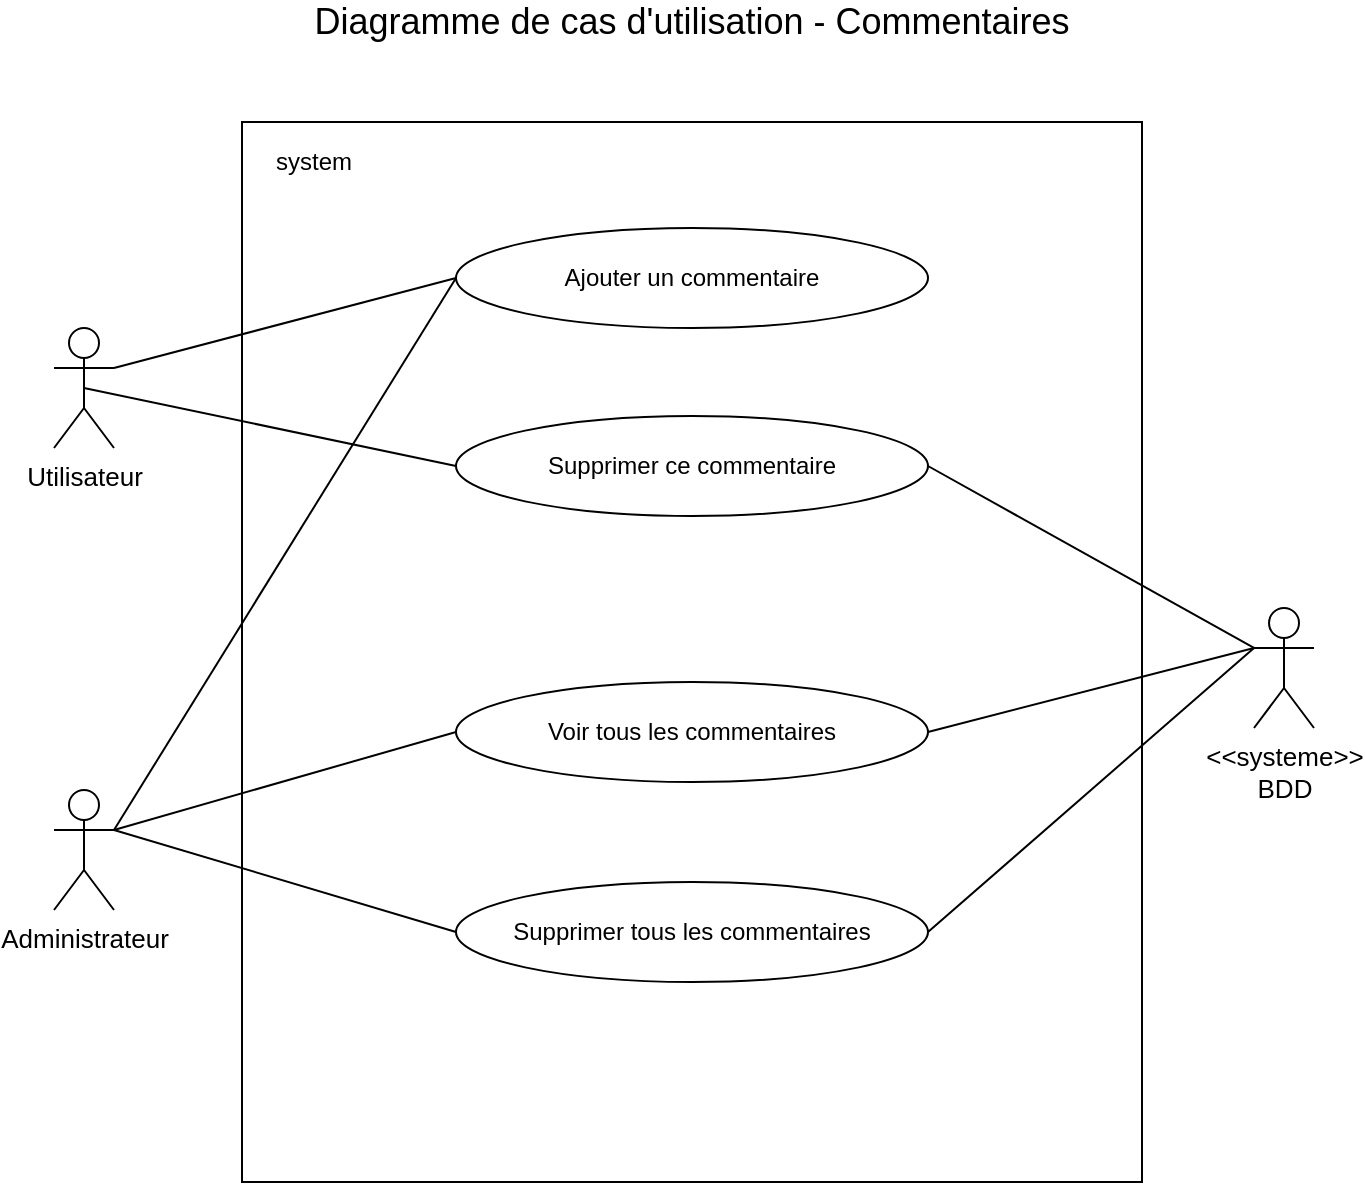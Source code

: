 <mxfile version="17.2.4" type="device"><diagram id="zuO5a0pV6wIuK_RfLabL" name="Page-1"><mxGraphModel dx="1102" dy="865" grid="1" gridSize="10" guides="1" tooltips="1" connect="1" arrows="1" fold="1" page="1" pageScale="1" pageWidth="827" pageHeight="1169" math="0" shadow="0"><root><mxCell id="0"/><mxCell id="1" parent="0"/><mxCell id="d5a3JsBy5mqoS7B36oog-1" value="" style="whiteSpace=wrap;html=1;" parent="1" vertex="1"><mxGeometry x="194" y="190" width="450" height="530" as="geometry"/></mxCell><mxCell id="d5a3JsBy5mqoS7B36oog-2" value="system" style="text;html=1;strokeColor=none;fillColor=none;align=center;verticalAlign=middle;whiteSpace=wrap;rounded=0;" parent="1" vertex="1"><mxGeometry x="210" y="200" width="40" height="20" as="geometry"/></mxCell><mxCell id="d5a3JsBy5mqoS7B36oog-3" value="Diagramme de cas d'utilisation - Commentaires" style="text;html=1;strokeColor=none;fillColor=none;align=center;verticalAlign=middle;whiteSpace=wrap;rounded=0;fontSize=18;" parent="1" vertex="1"><mxGeometry x="216" y="130" width="406" height="20" as="geometry"/></mxCell><mxCell id="d5a3JsBy5mqoS7B36oog-4" value="Utilisateur" style="shape=umlActor;verticalLabelPosition=bottom;labelBackgroundColor=#ffffff;verticalAlign=top;html=1;fontSize=13;" parent="1" vertex="1"><mxGeometry x="100" y="293" width="30" height="60" as="geometry"/></mxCell><mxCell id="d5a3JsBy5mqoS7B36oog-5" value="Administrateur" style="shape=umlActor;verticalLabelPosition=bottom;labelBackgroundColor=#ffffff;verticalAlign=top;html=1;fontSize=13;" parent="1" vertex="1"><mxGeometry x="100" y="524" width="30" height="60" as="geometry"/></mxCell><mxCell id="d5a3JsBy5mqoS7B36oog-6" value="&amp;lt;&amp;lt;systeme&amp;gt;&amp;gt;&lt;br&gt;BDD" style="shape=umlActor;verticalLabelPosition=bottom;labelBackgroundColor=#ffffff;verticalAlign=top;html=1;fontSize=13;" parent="1" vertex="1"><mxGeometry x="700" y="433" width="30" height="60" as="geometry"/></mxCell><mxCell id="d5a3JsBy5mqoS7B36oog-7" value="Ajouter un commentaire" style="ellipse;whiteSpace=wrap;html=1;" parent="1" vertex="1"><mxGeometry x="301" y="243" width="236" height="50" as="geometry"/></mxCell><mxCell id="d5a3JsBy5mqoS7B36oog-9" value="Supprimer ce commentaire" style="ellipse;whiteSpace=wrap;html=1;" parent="1" vertex="1"><mxGeometry x="301" y="337" width="236" height="50" as="geometry"/></mxCell><mxCell id="d5a3JsBy5mqoS7B36oog-10" value="Voir tous les commentaires" style="ellipse;whiteSpace=wrap;html=1;" parent="1" vertex="1"><mxGeometry x="301" y="470" width="236" height="50" as="geometry"/></mxCell><mxCell id="d5a3JsBy5mqoS7B36oog-11" value="Supprimer tous les commentaires" style="ellipse;whiteSpace=wrap;html=1;" parent="1" vertex="1"><mxGeometry x="301" y="570" width="236" height="50" as="geometry"/></mxCell><mxCell id="d5a3JsBy5mqoS7B36oog-12" value="" style="endArrow=none;html=1;entryX=0;entryY=0.5;entryDx=0;entryDy=0;exitX=1;exitY=0.333;exitDx=0;exitDy=0;exitPerimeter=0;" parent="1" source="d5a3JsBy5mqoS7B36oog-5" target="d5a3JsBy5mqoS7B36oog-7" edge="1"><mxGeometry width="50" height="50" relative="1" as="geometry"><mxPoint x="70" y="740" as="sourcePoint"/><mxPoint x="120" y="690" as="targetPoint"/></mxGeometry></mxCell><mxCell id="d5a3JsBy5mqoS7B36oog-13" value="" style="endArrow=none;html=1;entryX=0;entryY=0.5;entryDx=0;entryDy=0;exitX=1;exitY=0.333;exitDx=0;exitDy=0;exitPerimeter=0;" parent="1" source="d5a3JsBy5mqoS7B36oog-4" target="d5a3JsBy5mqoS7B36oog-7" edge="1"><mxGeometry width="50" height="50" relative="1" as="geometry"><mxPoint x="70" y="740" as="sourcePoint"/><mxPoint x="120" y="690" as="targetPoint"/></mxGeometry></mxCell><mxCell id="d5a3JsBy5mqoS7B36oog-16" value="" style="endArrow=none;html=1;entryX=0;entryY=0.5;entryDx=0;entryDy=0;exitX=0.5;exitY=0.5;exitDx=0;exitDy=0;exitPerimeter=0;" parent="1" source="d5a3JsBy5mqoS7B36oog-4" target="d5a3JsBy5mqoS7B36oog-9" edge="1"><mxGeometry width="50" height="50" relative="1" as="geometry"><mxPoint x="70" y="740" as="sourcePoint"/><mxPoint x="120" y="690" as="targetPoint"/></mxGeometry></mxCell><mxCell id="d5a3JsBy5mqoS7B36oog-17" value="" style="endArrow=none;html=1;entryX=0;entryY=0.5;entryDx=0;entryDy=0;exitX=1;exitY=0.333;exitDx=0;exitDy=0;exitPerimeter=0;" parent="1" source="d5a3JsBy5mqoS7B36oog-5" target="d5a3JsBy5mqoS7B36oog-10" edge="1"><mxGeometry width="50" height="50" relative="1" as="geometry"><mxPoint x="70" y="740" as="sourcePoint"/><mxPoint x="120" y="690" as="targetPoint"/></mxGeometry></mxCell><mxCell id="d5a3JsBy5mqoS7B36oog-18" value="" style="endArrow=none;html=1;entryX=0;entryY=0.5;entryDx=0;entryDy=0;exitX=1;exitY=0.333;exitDx=0;exitDy=0;exitPerimeter=0;" parent="1" source="d5a3JsBy5mqoS7B36oog-5" target="d5a3JsBy5mqoS7B36oog-11" edge="1"><mxGeometry width="50" height="50" relative="1" as="geometry"><mxPoint x="70" y="740" as="sourcePoint"/><mxPoint x="120" y="690" as="targetPoint"/></mxGeometry></mxCell><mxCell id="d5a3JsBy5mqoS7B36oog-22" value="" style="endArrow=none;html=1;entryX=1;entryY=0.5;entryDx=0;entryDy=0;exitX=0;exitY=0.333;exitDx=0;exitDy=0;exitPerimeter=0;" parent="1" source="d5a3JsBy5mqoS7B36oog-6" target="d5a3JsBy5mqoS7B36oog-9" edge="1"><mxGeometry width="50" height="50" relative="1" as="geometry"><mxPoint x="70" y="740" as="sourcePoint"/><mxPoint x="120" y="690" as="targetPoint"/></mxGeometry></mxCell><mxCell id="d5a3JsBy5mqoS7B36oog-23" value="" style="endArrow=none;html=1;entryX=1;entryY=0.5;entryDx=0;entryDy=0;exitX=0;exitY=0.333;exitDx=0;exitDy=0;exitPerimeter=0;" parent="1" source="d5a3JsBy5mqoS7B36oog-6" target="d5a3JsBy5mqoS7B36oog-10" edge="1"><mxGeometry width="50" height="50" relative="1" as="geometry"><mxPoint x="660" y="470" as="sourcePoint"/><mxPoint x="120" y="690" as="targetPoint"/></mxGeometry></mxCell><mxCell id="d5a3JsBy5mqoS7B36oog-24" value="" style="endArrow=none;html=1;entryX=1;entryY=0.5;entryDx=0;entryDy=0;exitX=0;exitY=0.333;exitDx=0;exitDy=0;exitPerimeter=0;" parent="1" source="d5a3JsBy5mqoS7B36oog-6" target="d5a3JsBy5mqoS7B36oog-11" edge="1"><mxGeometry width="50" height="50" relative="1" as="geometry"><mxPoint x="70" y="740" as="sourcePoint"/><mxPoint x="120" y="690" as="targetPoint"/></mxGeometry></mxCell></root></mxGraphModel></diagram></mxfile>